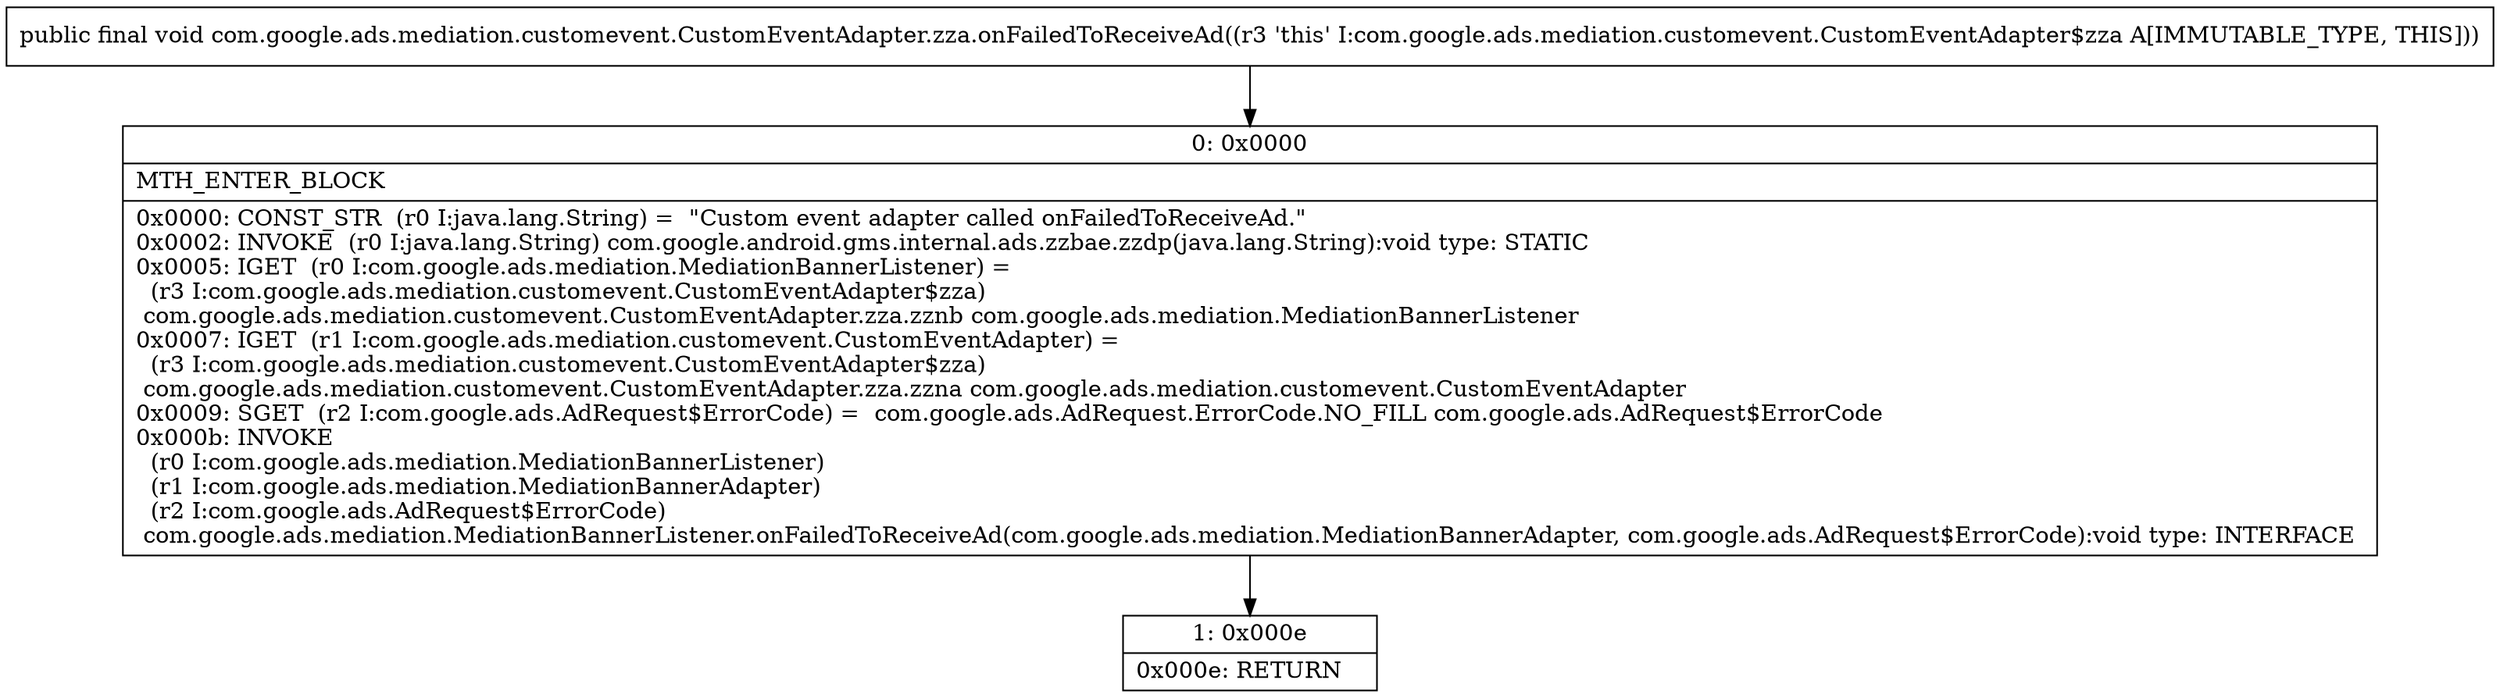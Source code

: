 digraph "CFG forcom.google.ads.mediation.customevent.CustomEventAdapter.zza.onFailedToReceiveAd()V" {
Node_0 [shape=record,label="{0\:\ 0x0000|MTH_ENTER_BLOCK\l|0x0000: CONST_STR  (r0 I:java.lang.String) =  \"Custom event adapter called onFailedToReceiveAd.\" \l0x0002: INVOKE  (r0 I:java.lang.String) com.google.android.gms.internal.ads.zzbae.zzdp(java.lang.String):void type: STATIC \l0x0005: IGET  (r0 I:com.google.ads.mediation.MediationBannerListener) = \l  (r3 I:com.google.ads.mediation.customevent.CustomEventAdapter$zza)\l com.google.ads.mediation.customevent.CustomEventAdapter.zza.zznb com.google.ads.mediation.MediationBannerListener \l0x0007: IGET  (r1 I:com.google.ads.mediation.customevent.CustomEventAdapter) = \l  (r3 I:com.google.ads.mediation.customevent.CustomEventAdapter$zza)\l com.google.ads.mediation.customevent.CustomEventAdapter.zza.zzna com.google.ads.mediation.customevent.CustomEventAdapter \l0x0009: SGET  (r2 I:com.google.ads.AdRequest$ErrorCode) =  com.google.ads.AdRequest.ErrorCode.NO_FILL com.google.ads.AdRequest$ErrorCode \l0x000b: INVOKE  \l  (r0 I:com.google.ads.mediation.MediationBannerListener)\l  (r1 I:com.google.ads.mediation.MediationBannerAdapter)\l  (r2 I:com.google.ads.AdRequest$ErrorCode)\l com.google.ads.mediation.MediationBannerListener.onFailedToReceiveAd(com.google.ads.mediation.MediationBannerAdapter, com.google.ads.AdRequest$ErrorCode):void type: INTERFACE \l}"];
Node_1 [shape=record,label="{1\:\ 0x000e|0x000e: RETURN   \l}"];
MethodNode[shape=record,label="{public final void com.google.ads.mediation.customevent.CustomEventAdapter.zza.onFailedToReceiveAd((r3 'this' I:com.google.ads.mediation.customevent.CustomEventAdapter$zza A[IMMUTABLE_TYPE, THIS])) }"];
MethodNode -> Node_0;
Node_0 -> Node_1;
}

